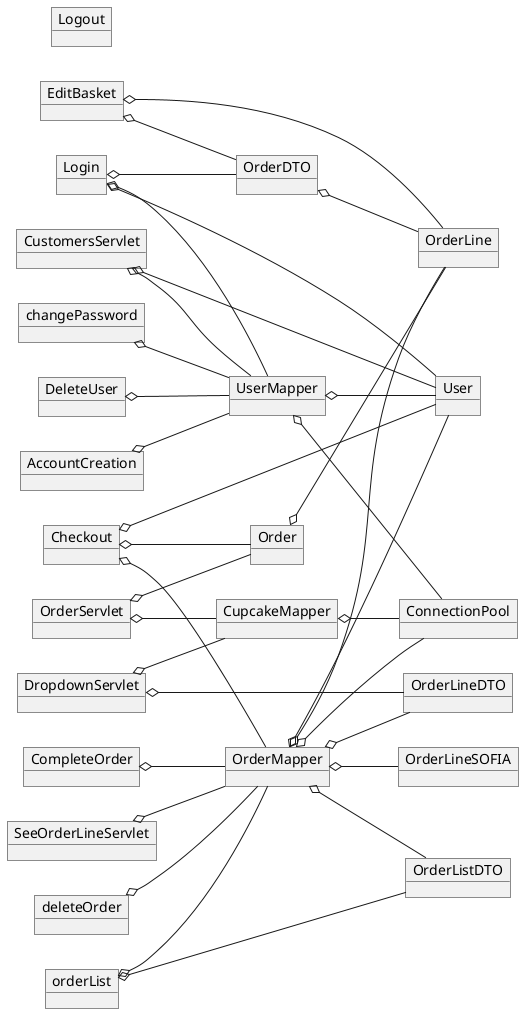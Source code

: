 @startuml
left to right direction

object CupcakeMapper
object OrderMapper
object UserMapper
object ConnectionPool

object Order
object OrderLine
object User

object OrderDTO
object OrderLineDTO
object OrderLineSOFIA
object OrderListDTO

object AccountCreation
object changePassword
object Checkout
object CompleteOrder
object CustomersServlet
object deleteOrder
object DeleteUser
object DropdownServlet
object EditBasket
object Login
object Logout
object orderList
object OrderServlet
object SeeOrderLineServlet


AccountCreation o-- UserMapper
changePassword o-- UserMapper

Checkout o-- OrderMapper
Checkout o-- Order
Checkout o-- User

CompleteOrder o-- OrderMapper

CustomersServlet o-- UserMapper
CustomersServlet o-- User

deleteOrder o-- OrderMapper

DeleteUser o-- UserMapper

DropdownServlet o-- CupcakeMapper
DropdownServlet o-- OrderLineDTO

EditBasket o-- OrderLine
EditBasket o-- OrderDTO

Login o-- OrderDTO
Login o-- UserMapper
Login o-- User

orderList o-- OrderMapper
orderList o-- OrderListDTO

OrderServlet o-- Order
OrderServlet o-- CupcakeMapper

SeeOrderLineServlet o-- OrderMapper

UserMapper o-- User

OrderMapper o-- ConnectionPool
OrderMapper o-- OrderListDTO
OrderMapper o-- OrderLineDTO
OrderMapper o-- OrderLineSOFIA
OrderMapper o-- User
OrderMapper o-- OrderLine

CupcakeMapper o-- ConnectionPool
UserMapper o-- ConnectionPool


Order o-- OrderLine
OrderDTO o--OrderLine



@enduml